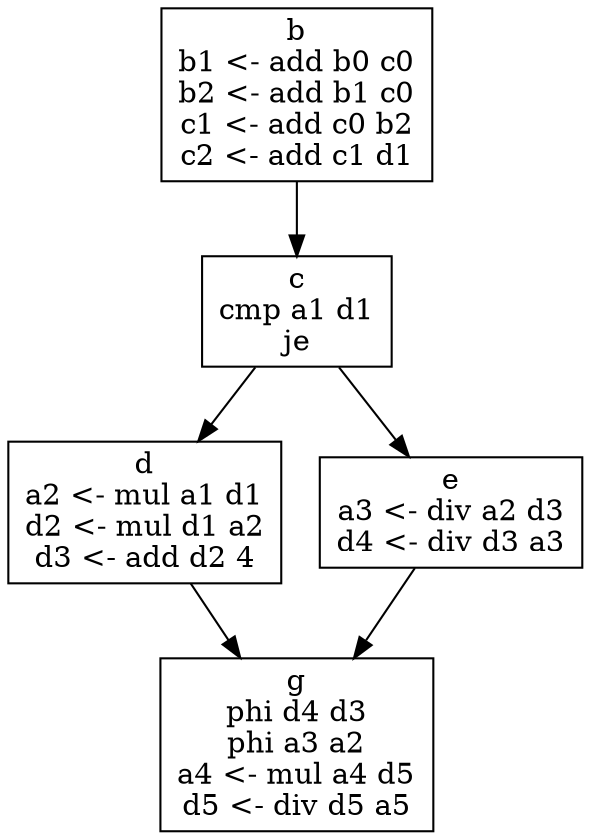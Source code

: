 digraph CFG {
b [label= "b
b1 <- add b0 c0
b2 <- add b1 c0
c1 <- add c0 b2
c2 <- add c1 d1
", shape=box]
b -> c
c [label= "c
cmp a1 d1
je
", shape=box]
c -> d
c -> e
d [label= "d
a2 <- mul a1 d1
d2 <- mul d1 a2
d3 <- add d2 4
", shape=box]
d -> g
e [label= "e
a3 <- div a2 d3
d4 <- div d3 a3
", shape=box]
e -> g
g [label= "g
phi d4 d3
phi a3 a2
a4 <- mul a4 d5
d5 <- div d5 a5
", shape=box]
}
